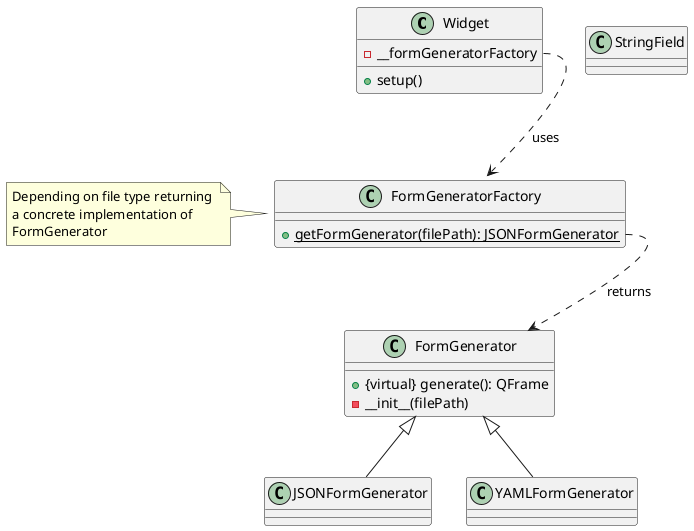 @startuml

class Widget {
  - __formGeneratorFactory
  + setup()
}

Widget::__formGeneratorFactory ..> FormGeneratorFactory: uses


class FormGeneratorFactory {
  + {static} getFormGenerator(filePath): JSONFormGenerator
}

FormGeneratorFactory::getFormGenerator ..> FormGenerator: returns

class FormGenerator {
  + {virtual} generate(): QFrame
  - __init__(filePath)
}

' factory pattern taking json file name returning

class JSONFormGenerator {

}

class YAMLFormGenerator {

}

note left of FormGeneratorFactory: \
Depending on file type returning \n\
a concrete implementation of \n\
FormGenerator

FormGenerator <|-- JSONFormGenerator
FormGenerator <|-- YAMLFormGenerator

class StringField {

}

@enduml